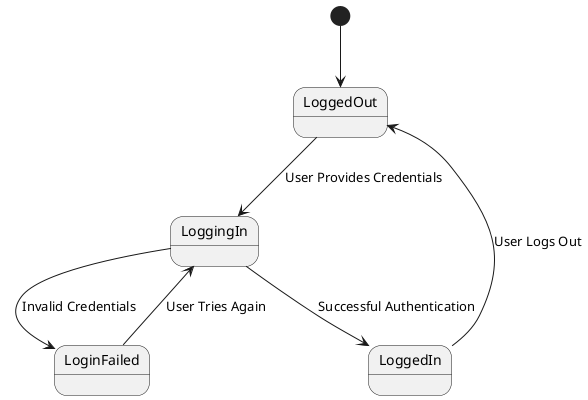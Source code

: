 @startuml
[*] --> LoggedOut
LoggedOut --> LoggingIn : User Provides Credentials
LoggingIn --> LoggedIn : Successful Authentication
LoggingIn --> LoginFailed : Invalid Credentials
LoginFailed --> LoggingIn : User Tries Again
LoggedIn --> LoggedOut : User Logs Out
@enduml
